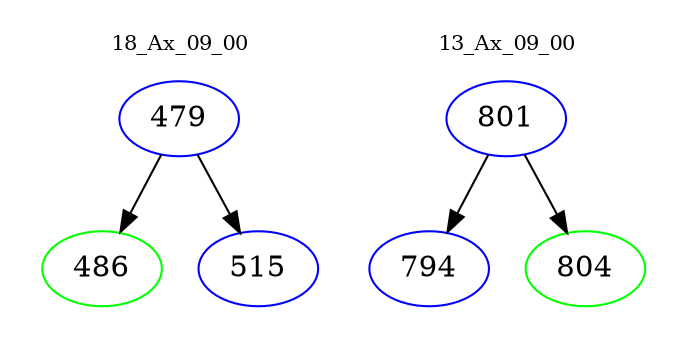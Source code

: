 digraph{
subgraph cluster_0 {
color = white
label = "18_Ax_09_00";
fontsize=10;
T0_479 [label="479", color="blue"]
T0_479 -> T0_486 [color="black"]
T0_486 [label="486", color="green"]
T0_479 -> T0_515 [color="black"]
T0_515 [label="515", color="blue"]
}
subgraph cluster_1 {
color = white
label = "13_Ax_09_00";
fontsize=10;
T1_801 [label="801", color="blue"]
T1_801 -> T1_794 [color="black"]
T1_794 [label="794", color="blue"]
T1_801 -> T1_804 [color="black"]
T1_804 [label="804", color="green"]
}
}
